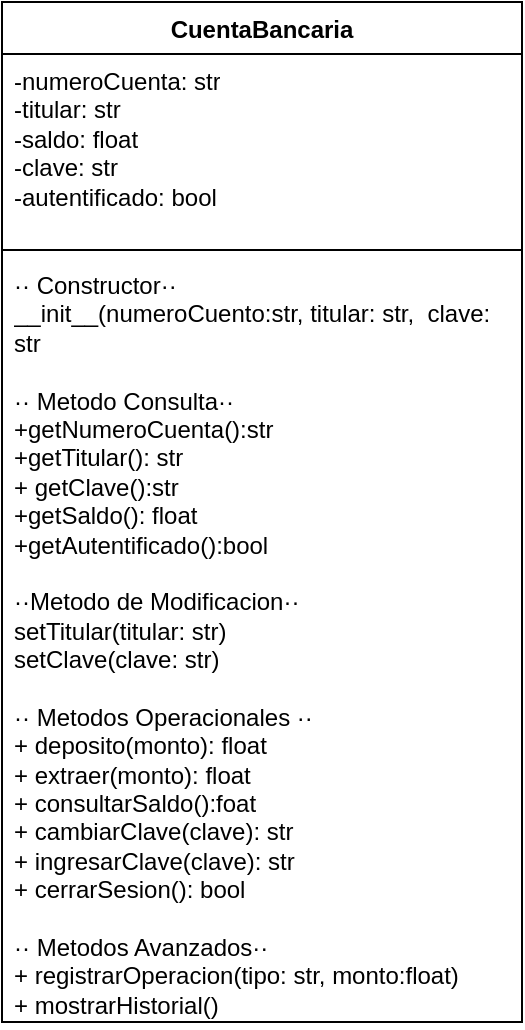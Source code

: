 <mxfile version="28.1.2">
  <diagram name="Página-1" id="mC2W6cxkKkP5XEqqKgah">
    <mxGraphModel dx="786" dy="451" grid="1" gridSize="10" guides="1" tooltips="1" connect="1" arrows="1" fold="1" page="1" pageScale="1" pageWidth="827" pageHeight="1169" math="0" shadow="0">
      <root>
        <mxCell id="0" />
        <mxCell id="1" parent="0" />
        <mxCell id="d40nBDcXI705nebuhOcE-1" value="CuentaBancaria" style="swimlane;fontStyle=1;align=center;verticalAlign=top;childLayout=stackLayout;horizontal=1;startSize=26;horizontalStack=0;resizeParent=1;resizeParentMax=0;resizeLast=0;collapsible=1;marginBottom=0;whiteSpace=wrap;html=1;" vertex="1" parent="1">
          <mxGeometry x="330" y="190" width="260" height="510" as="geometry" />
        </mxCell>
        <mxCell id="d40nBDcXI705nebuhOcE-2" value="-numeroCuenta: str&lt;div&gt;-titular: str&lt;/div&gt;&lt;div&gt;-saldo: float&lt;/div&gt;&lt;div&gt;-clave: str&lt;/div&gt;&lt;div&gt;-autentificado: bool&lt;/div&gt;" style="text;strokeColor=none;fillColor=none;align=left;verticalAlign=top;spacingLeft=4;spacingRight=4;overflow=hidden;rotatable=0;points=[[0,0.5],[1,0.5]];portConstraint=eastwest;whiteSpace=wrap;html=1;" vertex="1" parent="d40nBDcXI705nebuhOcE-1">
          <mxGeometry y="26" width="260" height="94" as="geometry" />
        </mxCell>
        <mxCell id="d40nBDcXI705nebuhOcE-3" value="" style="line;strokeWidth=1;fillColor=none;align=left;verticalAlign=middle;spacingTop=-1;spacingLeft=3;spacingRight=3;rotatable=0;labelPosition=right;points=[];portConstraint=eastwest;strokeColor=inherit;" vertex="1" parent="d40nBDcXI705nebuhOcE-1">
          <mxGeometry y="120" width="260" height="8" as="geometry" />
        </mxCell>
        <mxCell id="d40nBDcXI705nebuhOcE-4" value="&lt;div&gt;·· Constructor··&amp;nbsp;&lt;/div&gt;&lt;div&gt;__init__(numeroCuento:str, titular: str,&amp;nbsp; clave: str&lt;/div&gt;&lt;div&gt;&lt;br&gt;&lt;/div&gt;&lt;div&gt;·· Metodo Consulta··&lt;/div&gt;&lt;div&gt;+getNumeroCuenta():str&lt;/div&gt;&lt;div&gt;+getTitular(): str&lt;/div&gt;&lt;div&gt;+ getClave():str&lt;/div&gt;&lt;div&gt;+getSaldo(): float&lt;/div&gt;&lt;div&gt;+getAutentificado():bool&lt;/div&gt;&lt;div&gt;&lt;br&gt;&lt;/div&gt;&lt;div&gt;··Metodo de Modificacion··&lt;/div&gt;&lt;div&gt;setTitular(titular: str)&lt;/div&gt;&lt;div&gt;setClave(clave: str)&lt;/div&gt;&lt;div&gt;&lt;br&gt;&lt;/div&gt;&lt;div&gt;·· Metodos Operacionales ··&lt;/div&gt;+ deposito(monto): float&lt;div&gt;+ extraer(monto): float&lt;/div&gt;&lt;div&gt;+ consultarSaldo():foat&lt;/div&gt;&lt;div&gt;+ cambiarClave(clave): str&lt;/div&gt;&lt;div&gt;+ ingresarClave(clave): str&lt;/div&gt;&lt;div&gt;+ cerrarSesion(): bool&lt;/div&gt;&lt;div&gt;&lt;br&gt;&lt;/div&gt;&lt;div&gt;·· Metodos Avanzados··&lt;/div&gt;&lt;div&gt;+ registrarOperacion(tipo: str, monto:float)&lt;/div&gt;&lt;div&gt;+ mostrarHistorial()&lt;/div&gt;" style="text;strokeColor=none;fillColor=none;align=left;verticalAlign=top;spacingLeft=4;spacingRight=4;overflow=hidden;rotatable=0;points=[[0,0.5],[1,0.5]];portConstraint=eastwest;whiteSpace=wrap;html=1;" vertex="1" parent="d40nBDcXI705nebuhOcE-1">
          <mxGeometry y="128" width="260" height="382" as="geometry" />
        </mxCell>
      </root>
    </mxGraphModel>
  </diagram>
</mxfile>
